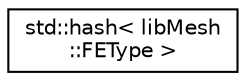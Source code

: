 digraph "类继承关系图"
{
 // INTERACTIVE_SVG=YES
  edge [fontname="Helvetica",fontsize="10",labelfontname="Helvetica",labelfontsize="10"];
  node [fontname="Helvetica",fontsize="10",shape=record];
  rankdir="LR";
  Node1 [label="std::hash\< libMesh\l::FEType \>",height=0.2,width=0.4,color="black", fillcolor="white", style="filled",URL="$structstd_1_1hash_3_01libMesh_1_1FEType_01_4.html"];
}
